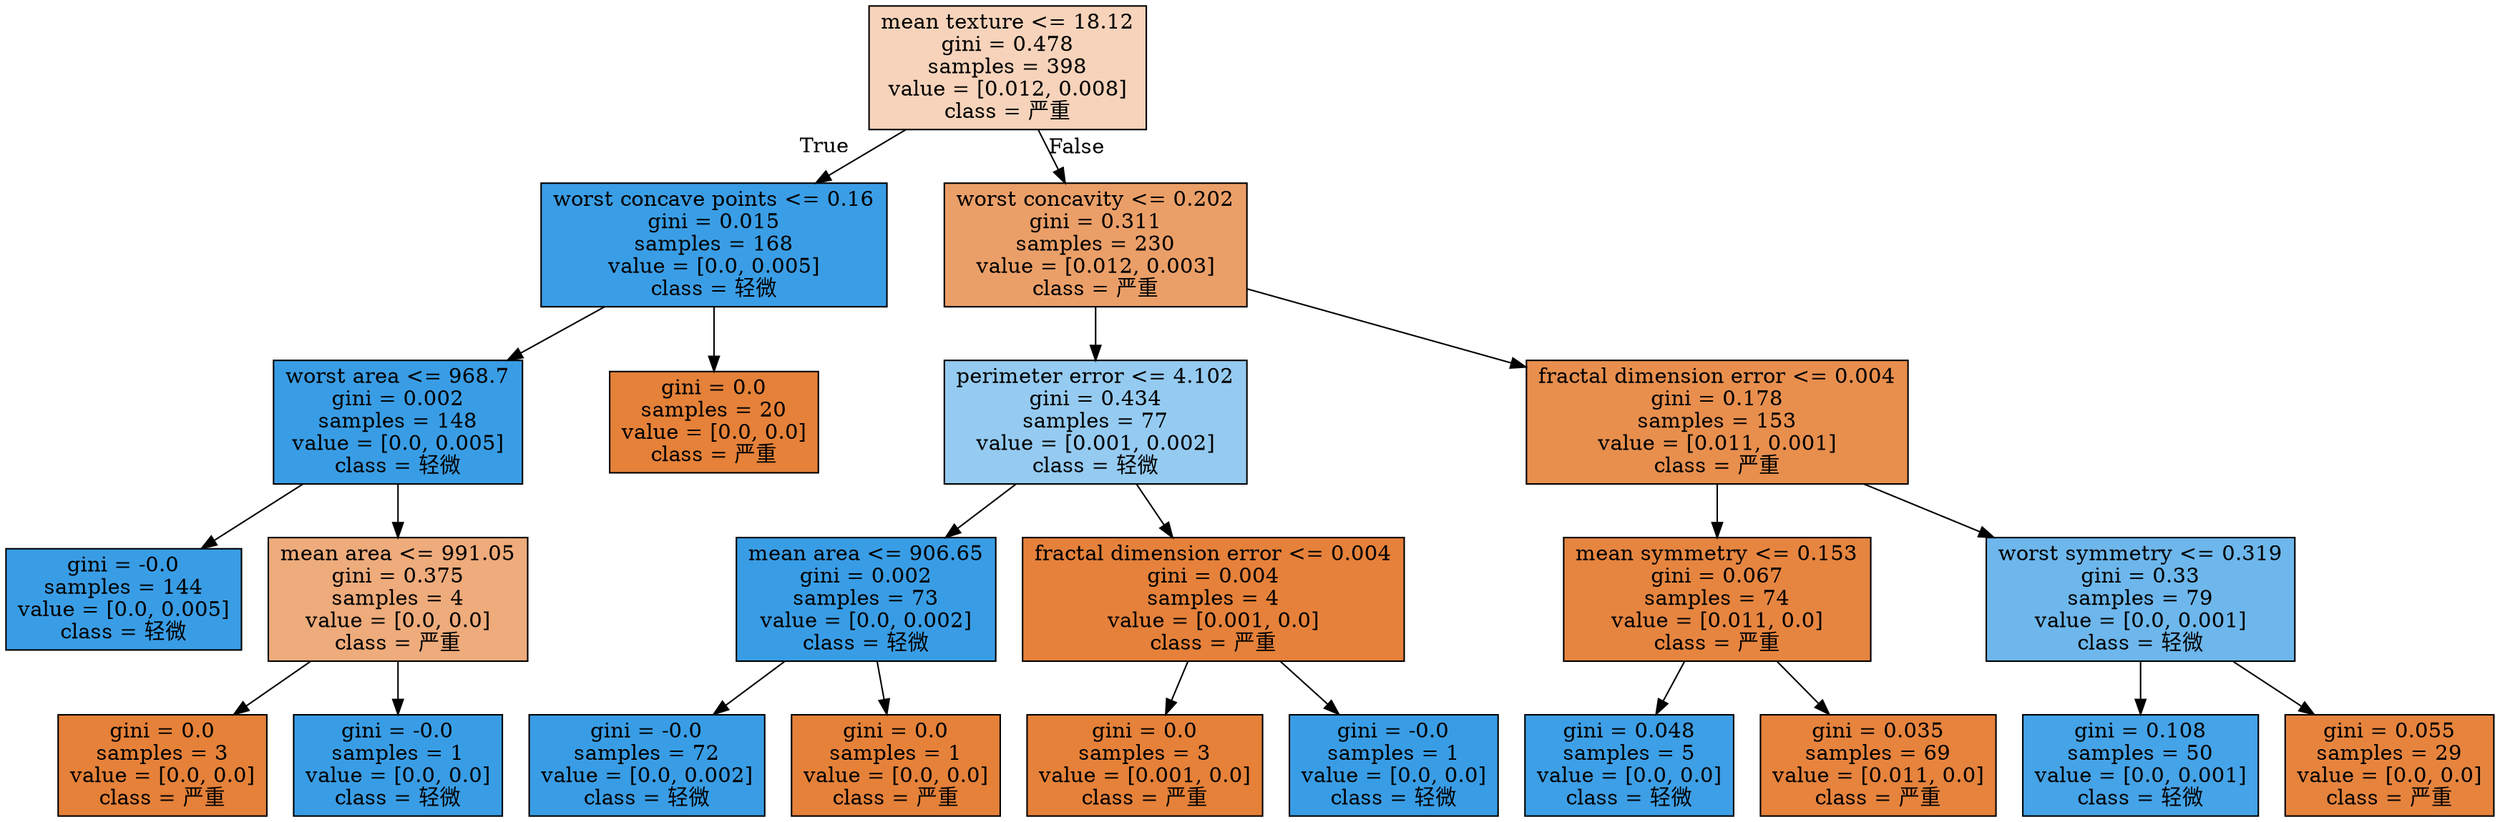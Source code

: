 digraph Tree {
node [shape=box, style="filled", color="black"] ;
0 [label="mean texture <= 18.12\ngini = 0.478\nsamples = 398\nvalue = [0.012, 0.008]\nclass = 严重", fillcolor="#e5813958"] ;
1 [label="worst concave points <= 0.16\ngini = 0.015\nsamples = 168\nvalue = [0.0, 0.005]\nclass = 轻微", fillcolor="#399de5fd"] ;
0 -> 1 [labeldistance=2.5, labelangle=45, headlabel="True"] ;
2 [label="worst area <= 968.7\ngini = 0.002\nsamples = 148\nvalue = [0.0, 0.005]\nclass = 轻微", fillcolor="#399de5ff"] ;
1 -> 2 ;
3 [label="gini = -0.0\nsamples = 144\nvalue = [0.0, 0.005]\nclass = 轻微", fillcolor="#399de5ff"] ;
2 -> 3 ;
4 [label="mean area <= 991.05\ngini = 0.375\nsamples = 4\nvalue = [0.0, 0.0]\nclass = 严重", fillcolor="#e58139aa"] ;
2 -> 4 ;
5 [label="gini = 0.0\nsamples = 3\nvalue = [0.0, 0.0]\nclass = 严重", fillcolor="#e58139ff"] ;
4 -> 5 ;
6 [label="gini = -0.0\nsamples = 1\nvalue = [0.0, 0.0]\nclass = 轻微", fillcolor="#399de5ff"] ;
4 -> 6 ;
7 [label="gini = 0.0\nsamples = 20\nvalue = [0.0, 0.0]\nclass = 严重", fillcolor="#e58139ff"] ;
1 -> 7 ;
8 [label="worst concavity <= 0.202\ngini = 0.311\nsamples = 230\nvalue = [0.012, 0.003]\nclass = 严重", fillcolor="#e58139c2"] ;
0 -> 8 [labeldistance=2.5, labelangle=-45, headlabel="False"] ;
9 [label="perimeter error <= 4.102\ngini = 0.434\nsamples = 77\nvalue = [0.001, 0.002]\nclass = 轻微", fillcolor="#399de588"] ;
8 -> 9 ;
10 [label="mean area <= 906.65\ngini = 0.002\nsamples = 73\nvalue = [0.0, 0.002]\nclass = 轻微", fillcolor="#399de5ff"] ;
9 -> 10 ;
11 [label="gini = -0.0\nsamples = 72\nvalue = [0.0, 0.002]\nclass = 轻微", fillcolor="#399de5ff"] ;
10 -> 11 ;
12 [label="gini = 0.0\nsamples = 1\nvalue = [0.0, 0.0]\nclass = 严重", fillcolor="#e58139ff"] ;
10 -> 12 ;
13 [label="fractal dimension error <= 0.004\ngini = 0.004\nsamples = 4\nvalue = [0.001, 0.0]\nclass = 严重", fillcolor="#e58139fe"] ;
9 -> 13 ;
14 [label="gini = 0.0\nsamples = 3\nvalue = [0.001, 0.0]\nclass = 严重", fillcolor="#e58139ff"] ;
13 -> 14 ;
15 [label="gini = -0.0\nsamples = 1\nvalue = [0.0, 0.0]\nclass = 轻微", fillcolor="#399de5ff"] ;
13 -> 15 ;
16 [label="fractal dimension error <= 0.004\ngini = 0.178\nsamples = 153\nvalue = [0.011, 0.001]\nclass = 严重", fillcolor="#e58139e3"] ;
8 -> 16 ;
17 [label="mean symmetry <= 0.153\ngini = 0.067\nsamples = 74\nvalue = [0.011, 0.0]\nclass = 严重", fillcolor="#e58139f6"] ;
16 -> 17 ;
18 [label="gini = 0.048\nsamples = 5\nvalue = [0.0, 0.0]\nclass = 轻微", fillcolor="#399de5f9"] ;
17 -> 18 ;
19 [label="gini = 0.035\nsamples = 69\nvalue = [0.011, 0.0]\nclass = 严重", fillcolor="#e58139fa"] ;
17 -> 19 ;
20 [label="worst symmetry <= 0.319\ngini = 0.33\nsamples = 79\nvalue = [0.0, 0.001]\nclass = 轻微", fillcolor="#399de5bc"] ;
16 -> 20 ;
21 [label="gini = 0.108\nsamples = 50\nvalue = [0.0, 0.001]\nclass = 轻微", fillcolor="#399de5ef"] ;
20 -> 21 ;
22 [label="gini = 0.055\nsamples = 29\nvalue = [0.0, 0.0]\nclass = 严重", fillcolor="#e58139f8"] ;
20 -> 22 ;
}